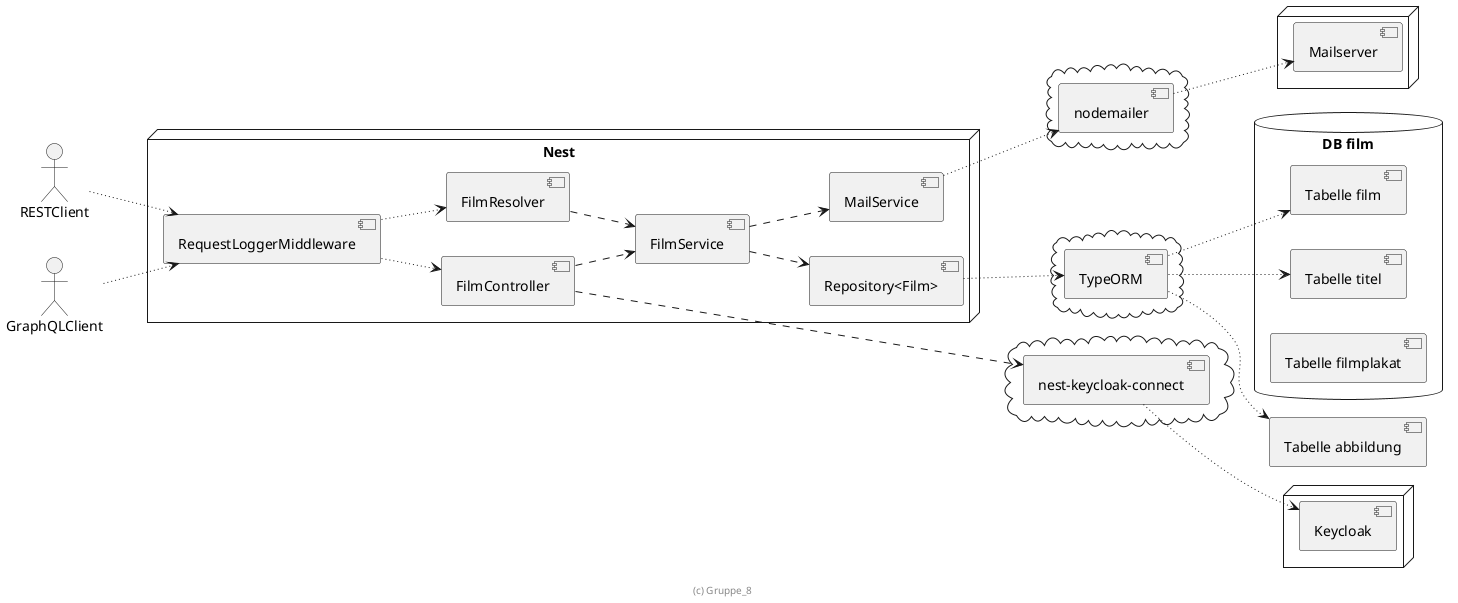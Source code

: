 ' Preview durch <Alt>d

@startuml Komponenten

left to right direction

actor RESTClient
actor GraphQLClient

node "Nest" {
  [RequestLoggerMiddleware]

  [FilmController]
  [FilmResolver]

  [FilmService]

  [Repository<Film>]

  [MailService]
}


cloud {
    [TypeORM]
}

cloud {
    [nest-keycloak-connect]
}

cloud {
    [nodemailer]
}

database "DB film" {
    [Tabelle film]
    [Tabelle titel]
    [Tabelle filmplakat]
}

node {
    [Keycloak]
}

node {
    [Mailserver]
}

RESTClient ~~> [RequestLoggerMiddleware]
GraphQLClient ~~> [RequestLoggerMiddleware]

[RequestLoggerMiddleware] ~~> [FilmController]
[RequestLoggerMiddleware] ~~> [FilmResolver]

[FilmController] ..> [FilmService]
[FilmResolver] ..> [FilmService]
[FilmService] ..> [Repository<Film>]

[Repository<Film>] ~~> [TypeORM]
[TypeORM] ~~> [Tabelle film]
[TypeORM] ~~> [Tabelle titel]
[TypeORM] ~~> [Tabelle abbildung]

[FilmController] ..> [nest-keycloak-connect]
[nest-keycloak-connect] ~~> [Keycloak]

[FilmService] ..> [MailService]
[MailService] ~~> [nodemailer]
[nodemailer] ~~> [Mailserver]

[MailService] ~[hidden]~> [nest-keycloak-connect]

footer (c) Gruppe_8

@enduml
